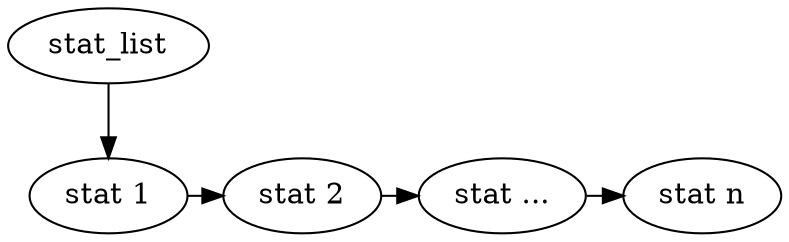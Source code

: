 digraph {
	rankdir="TB";
	stat_list;
	subgraph {
		rank="same";
		stat_1 [label="stat 1" URL="\ref Sstat"];
		stat_2 [label="stat 2" URL="\ref Sstat"];
		stat_p [label="stat ..." URL="\ref Sstat"];
		stat_n [label="stat n" URL="\ref Sstat"];
		
		stat_1 -> stat_2 -> stat_p -> stat_n;
	}
	
	stat_list -> stat_1;
}